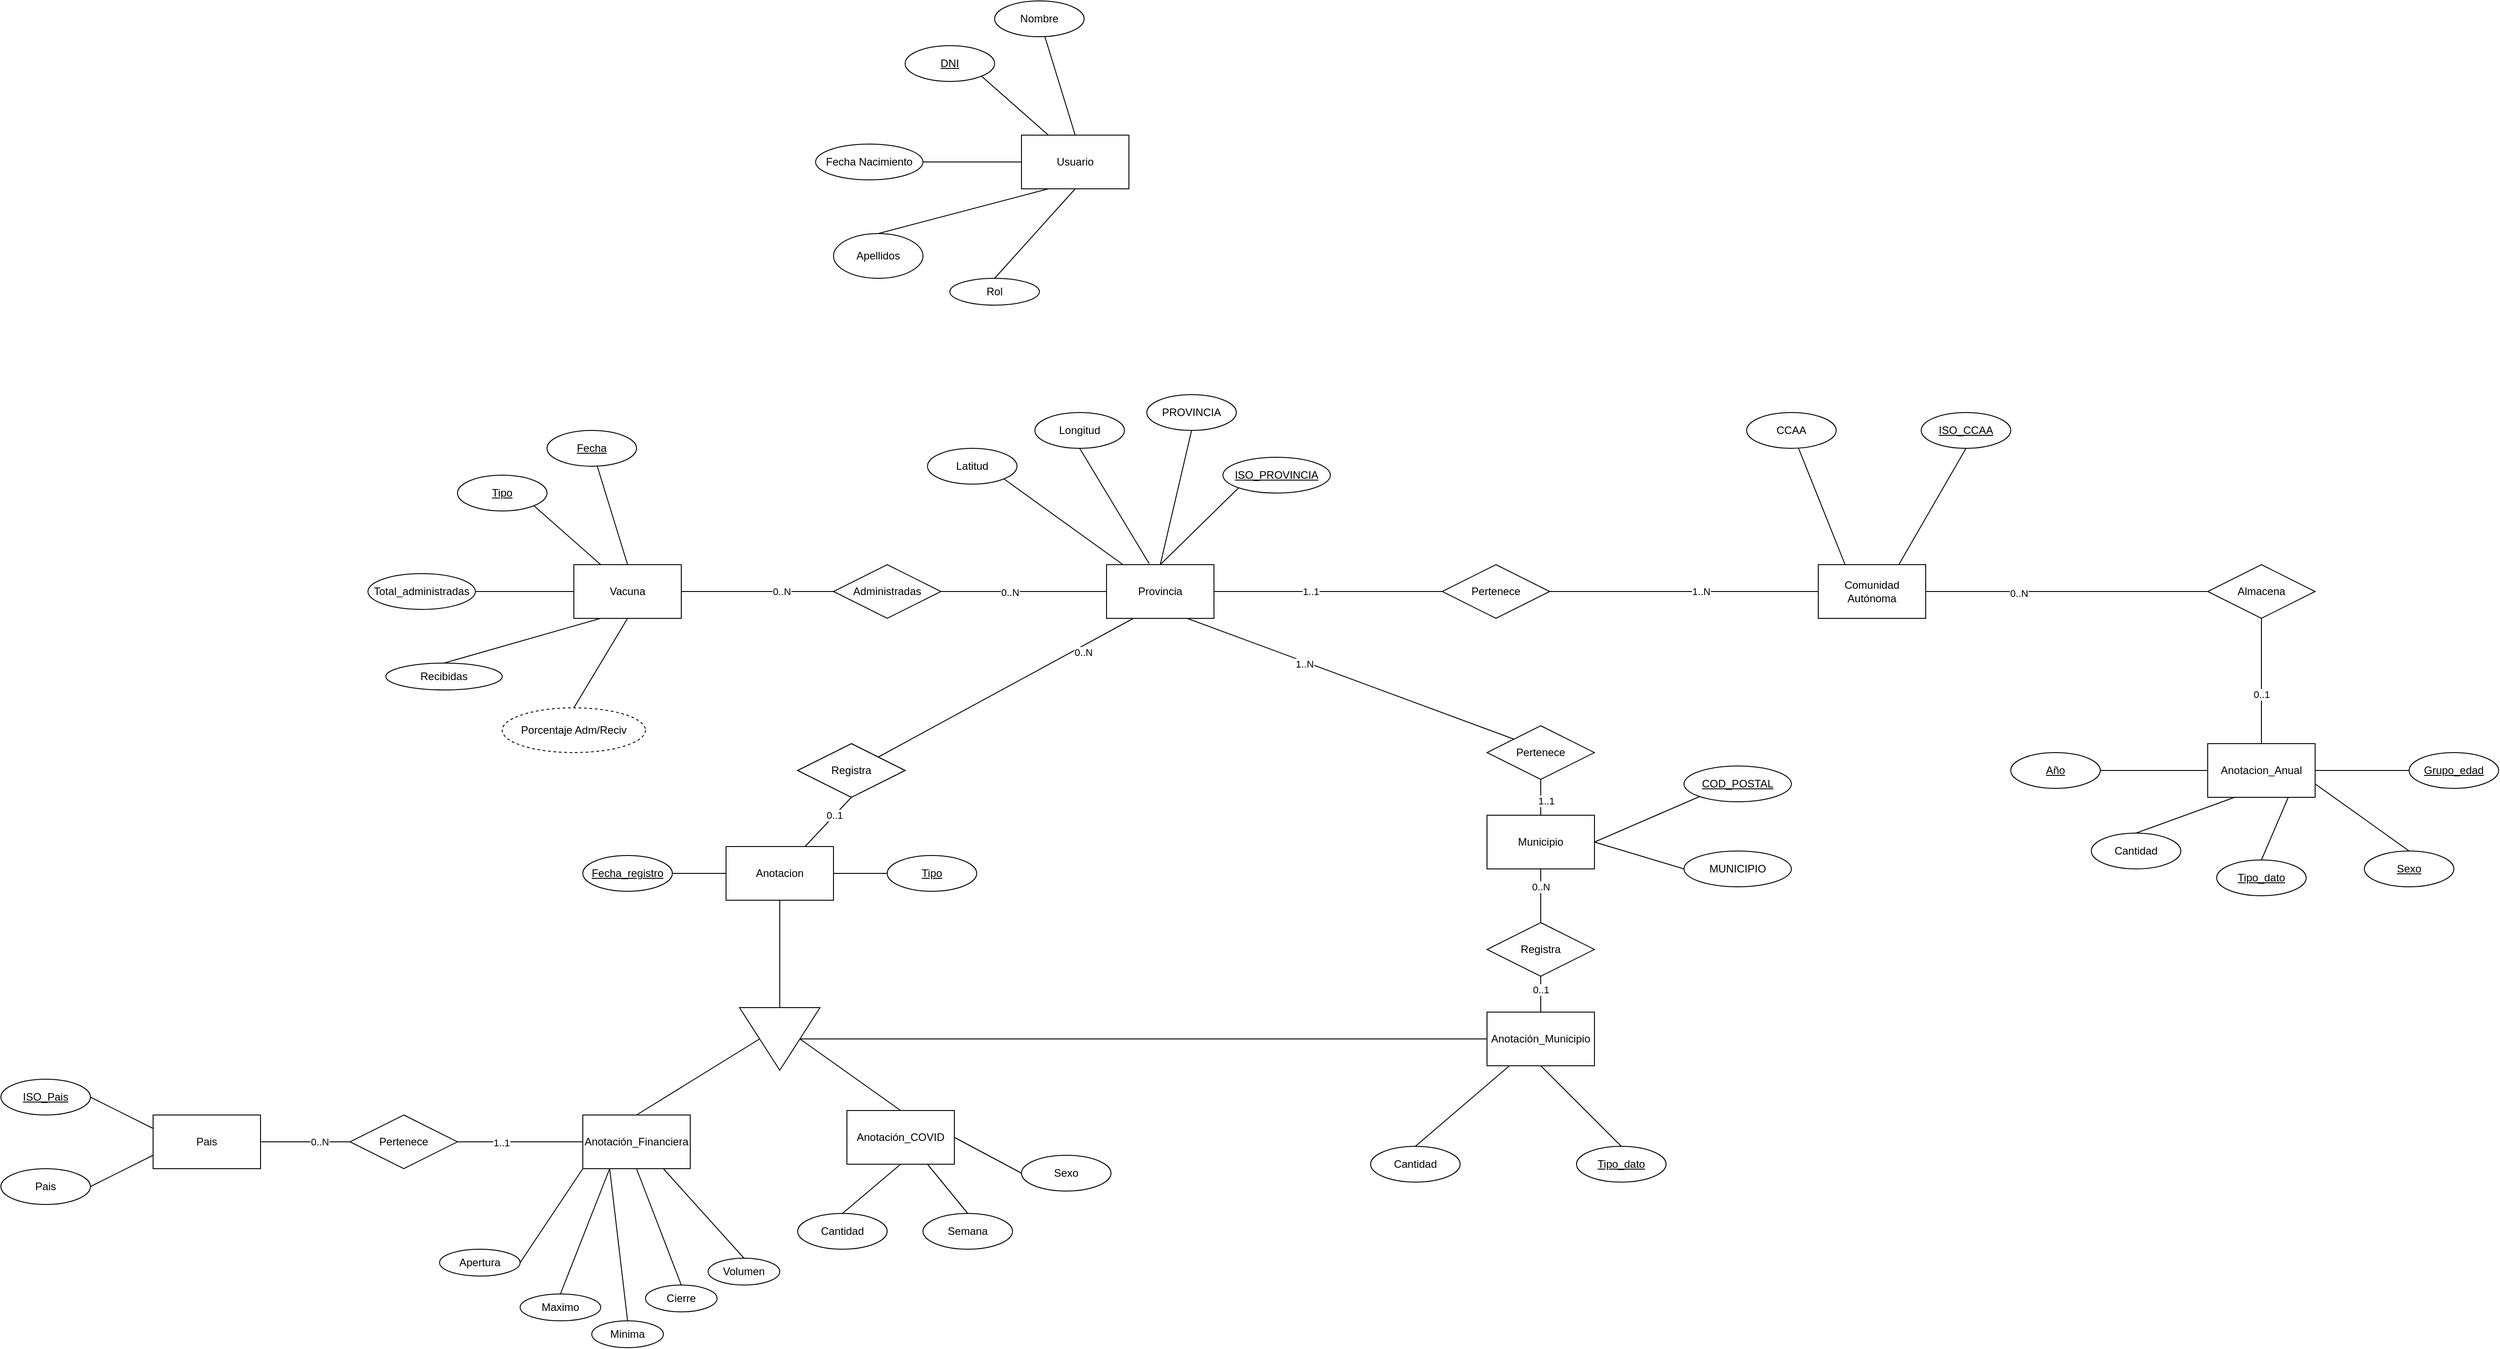 <mxfile version="20.0.4" type="github">
  <diagram id="x1stXme_lI0jsgs1N3h_" name="Page-1">
    <mxGraphModel dx="2370" dy="1228" grid="1" gridSize="10" guides="1" tooltips="1" connect="1" arrows="1" fold="1" page="1" pageScale="1" pageWidth="3000" pageHeight="2500" math="0" shadow="0">
      <root>
        <mxCell id="0" />
        <mxCell id="1" parent="0" />
        <mxCell id="La3-25jKobvIbMl1DCS8-3" value="Provincia" style="rounded=0;whiteSpace=wrap;html=1;" parent="1" vertex="1">
          <mxGeometry x="1275" y="770" width="120" height="60" as="geometry" />
        </mxCell>
        <mxCell id="La3-25jKobvIbMl1DCS8-4" value="Pertenece" style="rhombus;whiteSpace=wrap;html=1;" parent="1" vertex="1">
          <mxGeometry x="1650" y="770" width="120" height="60" as="geometry" />
        </mxCell>
        <mxCell id="La3-25jKobvIbMl1DCS8-5" value="Comunidad Autónoma" style="rounded=0;whiteSpace=wrap;html=1;" parent="1" vertex="1">
          <mxGeometry x="2070" y="770" width="120" height="60" as="geometry" />
        </mxCell>
        <mxCell id="La3-25jKobvIbMl1DCS8-6" value="PROVINCIA" style="ellipse;whiteSpace=wrap;html=1;" parent="1" vertex="1">
          <mxGeometry x="1320" y="580" width="100" height="40" as="geometry" />
        </mxCell>
        <mxCell id="La3-25jKobvIbMl1DCS8-7" value="&lt;u&gt;ISO_PROVINCIA&lt;/u&gt;" style="ellipse;whiteSpace=wrap;html=1;" parent="1" vertex="1">
          <mxGeometry x="1405" y="650" width="120" height="40" as="geometry" />
        </mxCell>
        <mxCell id="La3-25jKobvIbMl1DCS8-8" value="" style="endArrow=none;html=1;rounded=0;entryX=0;entryY=1;entryDx=0;entryDy=0;exitX=0.5;exitY=0;exitDx=0;exitDy=0;" parent="1" source="La3-25jKobvIbMl1DCS8-3" target="La3-25jKobvIbMl1DCS8-7" edge="1">
          <mxGeometry width="50" height="50" relative="1" as="geometry">
            <mxPoint x="1515" y="910" as="sourcePoint" />
            <mxPoint x="1565" y="860" as="targetPoint" />
          </mxGeometry>
        </mxCell>
        <mxCell id="La3-25jKobvIbMl1DCS8-9" value="" style="endArrow=none;html=1;rounded=0;entryX=0.5;entryY=1;entryDx=0;entryDy=0;exitX=0.5;exitY=0;exitDx=0;exitDy=0;" parent="1" source="La3-25jKobvIbMl1DCS8-3" target="La3-25jKobvIbMl1DCS8-6" edge="1">
          <mxGeometry width="50" height="50" relative="1" as="geometry">
            <mxPoint x="1515" y="910" as="sourcePoint" />
            <mxPoint x="1565" y="860" as="targetPoint" />
          </mxGeometry>
        </mxCell>
        <mxCell id="La3-25jKobvIbMl1DCS8-10" value="CCAA" style="ellipse;whiteSpace=wrap;html=1;" parent="1" vertex="1">
          <mxGeometry x="1990" y="600" width="100" height="40" as="geometry" />
        </mxCell>
        <mxCell id="La3-25jKobvIbMl1DCS8-11" value="&lt;u&gt;ISO_CCAA&lt;/u&gt;" style="ellipse;whiteSpace=wrap;html=1;" parent="1" vertex="1">
          <mxGeometry x="2185" y="600" width="100" height="40" as="geometry" />
        </mxCell>
        <mxCell id="La3-25jKobvIbMl1DCS8-12" value="" style="endArrow=none;html=1;rounded=0;exitX=0.25;exitY=0;exitDx=0;exitDy=0;" parent="1" source="La3-25jKobvIbMl1DCS8-5" target="La3-25jKobvIbMl1DCS8-10" edge="1">
          <mxGeometry width="50" height="50" relative="1" as="geometry">
            <mxPoint x="1780" y="760" as="sourcePoint" />
            <mxPoint x="1830" y="710" as="targetPoint" />
          </mxGeometry>
        </mxCell>
        <mxCell id="La3-25jKobvIbMl1DCS8-13" value="" style="endArrow=none;html=1;rounded=0;entryX=0.5;entryY=1;entryDx=0;entryDy=0;exitX=0.75;exitY=0;exitDx=0;exitDy=0;" parent="1" source="La3-25jKobvIbMl1DCS8-5" target="La3-25jKobvIbMl1DCS8-11" edge="1">
          <mxGeometry width="50" height="50" relative="1" as="geometry">
            <mxPoint x="1980" y="780" as="sourcePoint" />
            <mxPoint x="2030" y="730" as="targetPoint" />
          </mxGeometry>
        </mxCell>
        <mxCell id="La3-25jKobvIbMl1DCS8-14" value="" style="endArrow=none;html=1;rounded=0;strokeColor=default;exitX=1;exitY=0.5;exitDx=0;exitDy=0;entryX=0;entryY=0.5;entryDx=0;entryDy=0;" parent="1" source="La3-25jKobvIbMl1DCS8-3" target="La3-25jKobvIbMl1DCS8-4" edge="1">
          <mxGeometry width="50" height="50" relative="1" as="geometry">
            <mxPoint x="1385" y="830" as="sourcePoint" />
            <mxPoint x="1455.0" y="800.0" as="targetPoint" />
          </mxGeometry>
        </mxCell>
        <mxCell id="La3-25jKobvIbMl1DCS8-15" value="1..1" style="edgeLabel;html=1;align=center;verticalAlign=middle;resizable=0;points=[];" parent="La3-25jKobvIbMl1DCS8-14" vertex="1" connectable="0">
          <mxGeometry x="-0.2" relative="1" as="geometry">
            <mxPoint x="6" as="offset" />
          </mxGeometry>
        </mxCell>
        <mxCell id="La3-25jKobvIbMl1DCS8-16" value="" style="endArrow=none;html=1;rounded=0;strokeColor=default;exitX=1;exitY=0.5;exitDx=0;exitDy=0;entryX=0;entryY=0.5;entryDx=0;entryDy=0;" parent="1" source="La3-25jKobvIbMl1DCS8-4" target="La3-25jKobvIbMl1DCS8-5" edge="1">
          <mxGeometry width="50" height="50" relative="1" as="geometry">
            <mxPoint x="1780" y="799.5" as="sourcePoint" />
            <mxPoint x="1880" y="799.5" as="targetPoint" />
          </mxGeometry>
        </mxCell>
        <mxCell id="La3-25jKobvIbMl1DCS8-17" value="1..N" style="edgeLabel;html=1;align=center;verticalAlign=middle;resizable=0;points=[];" parent="La3-25jKobvIbMl1DCS8-16" vertex="1" connectable="0">
          <mxGeometry x="0.214" y="-1" relative="1" as="geometry">
            <mxPoint x="-13" y="-1" as="offset" />
          </mxGeometry>
        </mxCell>
        <mxCell id="La3-25jKobvIbMl1DCS8-18" value="Vacuna" style="rounded=0;whiteSpace=wrap;html=1;" parent="1" vertex="1">
          <mxGeometry x="680" y="770" width="120" height="60" as="geometry" />
        </mxCell>
        <mxCell id="La3-25jKobvIbMl1DCS8-19" value="&lt;u&gt;Tipo&lt;/u&gt;" style="ellipse;whiteSpace=wrap;html=1;" parent="1" vertex="1">
          <mxGeometry x="550" y="670" width="100" height="40" as="geometry" />
        </mxCell>
        <mxCell id="La3-25jKobvIbMl1DCS8-20" value="" style="endArrow=none;html=1;rounded=0;strokeColor=default;entryX=0.25;entryY=0;entryDx=0;entryDy=0;exitX=1;exitY=1;exitDx=0;exitDy=0;" parent="1" source="La3-25jKobvIbMl1DCS8-19" target="La3-25jKobvIbMl1DCS8-18" edge="1">
          <mxGeometry width="50" height="50" relative="1" as="geometry">
            <mxPoint x="400" y="870" as="sourcePoint" />
            <mxPoint x="450" y="820" as="targetPoint" />
          </mxGeometry>
        </mxCell>
        <mxCell id="La3-25jKobvIbMl1DCS8-21" value="Total_administradas" style="ellipse;whiteSpace=wrap;html=1;" parent="1" vertex="1">
          <mxGeometry x="450" y="780" width="120" height="40" as="geometry" />
        </mxCell>
        <mxCell id="La3-25jKobvIbMl1DCS8-22" value="" style="endArrow=none;html=1;rounded=0;strokeColor=default;entryX=0;entryY=0.5;entryDx=0;entryDy=0;exitX=1;exitY=0.5;exitDx=0;exitDy=0;" parent="1" source="La3-25jKobvIbMl1DCS8-21" target="La3-25jKobvIbMl1DCS8-18" edge="1">
          <mxGeometry width="50" height="50" relative="1" as="geometry">
            <mxPoint x="550" y="890" as="sourcePoint" />
            <mxPoint x="650" y="840" as="targetPoint" />
          </mxGeometry>
        </mxCell>
        <mxCell id="La3-25jKobvIbMl1DCS8-23" value="Recibidas" style="ellipse;whiteSpace=wrap;html=1;" parent="1" vertex="1">
          <mxGeometry x="470" y="880" width="130" height="30" as="geometry" />
        </mxCell>
        <mxCell id="La3-25jKobvIbMl1DCS8-24" value="" style="endArrow=none;html=1;rounded=0;strokeColor=default;entryX=0.25;entryY=1;entryDx=0;entryDy=0;exitX=0.5;exitY=0;exitDx=0;exitDy=0;" parent="1" source="La3-25jKobvIbMl1DCS8-23" target="La3-25jKobvIbMl1DCS8-18" edge="1">
          <mxGeometry width="50" height="50" relative="1" as="geometry">
            <mxPoint x="460" y="920" as="sourcePoint" />
            <mxPoint x="540" y="830" as="targetPoint" />
          </mxGeometry>
        </mxCell>
        <mxCell id="La3-25jKobvIbMl1DCS8-25" value="Porcentaje Adm/Reciv" style="ellipse;whiteSpace=wrap;html=1;dashed=1;" parent="1" vertex="1">
          <mxGeometry x="600" y="930" width="160" height="50" as="geometry" />
        </mxCell>
        <mxCell id="La3-25jKobvIbMl1DCS8-26" value="" style="endArrow=none;html=1;rounded=0;strokeColor=default;exitX=0.5;exitY=0;exitDx=0;exitDy=0;entryX=0.5;entryY=1;entryDx=0;entryDy=0;" parent="1" source="La3-25jKobvIbMl1DCS8-25" target="La3-25jKobvIbMl1DCS8-18" edge="1">
          <mxGeometry width="50" height="50" relative="1" as="geometry">
            <mxPoint x="690" y="950" as="sourcePoint" />
            <mxPoint x="670" y="830" as="targetPoint" />
          </mxGeometry>
        </mxCell>
        <mxCell id="La3-25jKobvIbMl1DCS8-27" value="Administradas" style="rhombus;whiteSpace=wrap;html=1;" parent="1" vertex="1">
          <mxGeometry x="970" y="770" width="120" height="60" as="geometry" />
        </mxCell>
        <mxCell id="La3-25jKobvIbMl1DCS8-28" value="" style="endArrow=none;html=1;rounded=0;entryX=0;entryY=0.5;entryDx=0;entryDy=0;exitX=1;exitY=0.5;exitDx=0;exitDy=0;" parent="1" source="La3-25jKobvIbMl1DCS8-27" target="La3-25jKobvIbMl1DCS8-3" edge="1">
          <mxGeometry width="50" height="50" relative="1" as="geometry">
            <mxPoint x="1354.64" y="930.86" as="sourcePoint" />
            <mxPoint x="1320" y="800" as="targetPoint" />
          </mxGeometry>
        </mxCell>
        <mxCell id="La3-25jKobvIbMl1DCS8-29" value="0..N" style="edgeLabel;html=1;align=center;verticalAlign=middle;resizable=0;points=[];" parent="La3-25jKobvIbMl1DCS8-28" vertex="1" connectable="0">
          <mxGeometry x="0.25" y="-1" relative="1" as="geometry">
            <mxPoint x="-39" as="offset" />
          </mxGeometry>
        </mxCell>
        <mxCell id="La3-25jKobvIbMl1DCS8-30" value="" style="endArrow=none;html=1;rounded=0;entryX=0;entryY=0.5;entryDx=0;entryDy=0;exitX=1;exitY=0.5;exitDx=0;exitDy=0;" parent="1" source="La3-25jKobvIbMl1DCS8-18" target="La3-25jKobvIbMl1DCS8-27" edge="1">
          <mxGeometry width="50" height="50" relative="1" as="geometry">
            <mxPoint x="790" y="900" as="sourcePoint" />
            <mxPoint x="870" y="830" as="targetPoint" />
          </mxGeometry>
        </mxCell>
        <mxCell id="La3-25jKobvIbMl1DCS8-31" value="0..N" style="edgeLabel;html=1;align=center;verticalAlign=middle;resizable=0;points=[];" parent="La3-25jKobvIbMl1DCS8-30" vertex="1" connectable="0">
          <mxGeometry x="-0.4" y="-2" relative="1" as="geometry">
            <mxPoint x="61" y="-2" as="offset" />
          </mxGeometry>
        </mxCell>
        <mxCell id="La3-25jKobvIbMl1DCS8-32" value="Anotacion" style="rounded=0;whiteSpace=wrap;html=1;" parent="1" vertex="1">
          <mxGeometry x="850" y="1085" width="120" height="60" as="geometry" />
        </mxCell>
        <mxCell id="La3-25jKobvIbMl1DCS8-33" value="Municipio" style="rounded=0;whiteSpace=wrap;html=1;" parent="1" vertex="1">
          <mxGeometry x="1700" y="1050" width="120" height="60" as="geometry" />
        </mxCell>
        <mxCell id="La3-25jKobvIbMl1DCS8-34" value="&lt;u&gt;Tipo&lt;/u&gt;" style="ellipse;whiteSpace=wrap;html=1;" parent="1" vertex="1">
          <mxGeometry x="1030" y="1095" width="100" height="40" as="geometry" />
        </mxCell>
        <mxCell id="La3-25jKobvIbMl1DCS8-35" value="" style="endArrow=none;html=1;rounded=0;entryX=0;entryY=0.5;entryDx=0;entryDy=0;exitX=1;exitY=0.5;exitDx=0;exitDy=0;" parent="1" source="La3-25jKobvIbMl1DCS8-32" target="La3-25jKobvIbMl1DCS8-34" edge="1">
          <mxGeometry width="50" height="50" relative="1" as="geometry">
            <mxPoint x="845.0" y="1160.0" as="sourcePoint" />
            <mxPoint x="925.0" y="1060" as="targetPoint" />
          </mxGeometry>
        </mxCell>
        <mxCell id="La3-25jKobvIbMl1DCS8-37" value="" style="endArrow=none;html=1;rounded=0;entryX=0.5;entryY=0;entryDx=0;entryDy=0;exitX=0.5;exitY=1;exitDx=0;exitDy=0;" parent="1" source="ETN5ZDyVyyqrD5R9jvIr-5" target="ETN5ZDyVyyqrD5R9jvIr-7" edge="1">
          <mxGeometry width="50" height="50" relative="1" as="geometry">
            <mxPoint x="915.0" y="1320.0" as="sourcePoint" />
            <mxPoint x="780.0" y="1235" as="targetPoint" />
          </mxGeometry>
        </mxCell>
        <mxCell id="La3-25jKobvIbMl1DCS8-38" value="Latitud" style="ellipse;whiteSpace=wrap;html=1;" parent="1" vertex="1">
          <mxGeometry x="1075" y="640" width="100" height="40" as="geometry" />
        </mxCell>
        <mxCell id="La3-25jKobvIbMl1DCS8-39" value="Longitud" style="ellipse;whiteSpace=wrap;html=1;" parent="1" vertex="1">
          <mxGeometry x="1195" y="600" width="100" height="40" as="geometry" />
        </mxCell>
        <mxCell id="La3-25jKobvIbMl1DCS8-40" value="" style="endArrow=none;html=1;rounded=0;entryX=0.5;entryY=1;entryDx=0;entryDy=0;exitX=0.397;exitY=-0.018;exitDx=0;exitDy=0;exitPerimeter=0;" parent="1" source="La3-25jKobvIbMl1DCS8-3" target="La3-25jKobvIbMl1DCS8-39" edge="1">
          <mxGeometry width="50" height="50" relative="1" as="geometry">
            <mxPoint x="1345.0" y="780.0" as="sourcePoint" />
            <mxPoint x="1469.854" y="724.226" as="targetPoint" />
          </mxGeometry>
        </mxCell>
        <mxCell id="La3-25jKobvIbMl1DCS8-41" value="" style="endArrow=none;html=1;rounded=0;entryX=1;entryY=1;entryDx=0;entryDy=0;" parent="1" source="La3-25jKobvIbMl1DCS8-3" target="La3-25jKobvIbMl1DCS8-38" edge="1">
          <mxGeometry width="50" height="50" relative="1" as="geometry">
            <mxPoint x="1355.0" y="790.0" as="sourcePoint" />
            <mxPoint x="1479.854" y="734.226" as="targetPoint" />
          </mxGeometry>
        </mxCell>
        <mxCell id="La3-25jKobvIbMl1DCS8-42" value="Registra" style="rhombus;whiteSpace=wrap;html=1;" parent="1" vertex="1">
          <mxGeometry x="930" y="970" width="120" height="60" as="geometry" />
        </mxCell>
        <mxCell id="La3-25jKobvIbMl1DCS8-43" style="rounded=0;orthogonalLoop=1;jettySize=auto;html=1;exitX=0.5;exitY=1;exitDx=0;exitDy=0;endArrow=none;endFill=0;" parent="1" source="La3-25jKobvIbMl1DCS8-42" target="La3-25jKobvIbMl1DCS8-32" edge="1">
          <mxGeometry relative="1" as="geometry">
            <mxPoint x="1144.58" y="1005" as="sourcePoint" />
            <mxPoint x="1144.58" y="1065" as="targetPoint" />
          </mxGeometry>
        </mxCell>
        <mxCell id="La3-25jKobvIbMl1DCS8-44" value="0..1" style="edgeLabel;html=1;align=center;verticalAlign=middle;resizable=0;points=[];" parent="La3-25jKobvIbMl1DCS8-43" vertex="1" connectable="0">
          <mxGeometry x="-0.267" relative="1" as="geometry">
            <mxPoint as="offset" />
          </mxGeometry>
        </mxCell>
        <mxCell id="La3-25jKobvIbMl1DCS8-45" value="&lt;u&gt;Fecha_registro&lt;/u&gt;" style="ellipse;whiteSpace=wrap;html=1;" parent="1" vertex="1">
          <mxGeometry x="690" y="1095" width="100" height="40" as="geometry" />
        </mxCell>
        <mxCell id="La3-25jKobvIbMl1DCS8-46" value="" style="endArrow=none;html=1;rounded=0;entryX=1;entryY=0.5;entryDx=0;entryDy=0;exitX=0;exitY=0.5;exitDx=0;exitDy=0;" parent="1" source="La3-25jKobvIbMl1DCS8-32" target="La3-25jKobvIbMl1DCS8-45" edge="1">
          <mxGeometry width="50" height="50" relative="1" as="geometry">
            <mxPoint x="1155" y="835.0" as="sourcePoint" />
            <mxPoint x="1242.574" y="749.142" as="targetPoint" />
          </mxGeometry>
        </mxCell>
        <mxCell id="La3-25jKobvIbMl1DCS8-56" value="&lt;u&gt;Grupo_edad&lt;/u&gt;" style="ellipse;whiteSpace=wrap;html=1;" parent="1" vertex="1">
          <mxGeometry x="2730" y="980" width="100" height="40" as="geometry" />
        </mxCell>
        <mxCell id="La3-25jKobvIbMl1DCS8-57" value="" style="endArrow=none;html=1;rounded=0;exitX=0;exitY=0.5;exitDx=0;exitDy=0;entryX=1;entryY=0.5;entryDx=0;entryDy=0;" parent="1" source="La3-25jKobvIbMl1DCS8-56" target="La3-25jKobvIbMl1DCS8-78" edge="1">
          <mxGeometry width="50" height="50" relative="1" as="geometry">
            <mxPoint x="3060" y="780" as="sourcePoint" />
            <mxPoint x="2825" y="950" as="targetPoint" />
          </mxGeometry>
        </mxCell>
        <mxCell id="La3-25jKobvIbMl1DCS8-58" value="Pertenece" style="rhombus;whiteSpace=wrap;html=1;" parent="1" vertex="1">
          <mxGeometry x="1700" y="950" width="120" height="60" as="geometry" />
        </mxCell>
        <mxCell id="La3-25jKobvIbMl1DCS8-59" value="" style="endArrow=none;html=1;rounded=0;strokeColor=default;exitX=0.5;exitY=0;exitDx=0;exitDy=0;entryX=0.5;entryY=1;entryDx=0;entryDy=0;" parent="1" source="La3-25jKobvIbMl1DCS8-33" target="La3-25jKobvIbMl1DCS8-58" edge="1">
          <mxGeometry width="50" height="50" relative="1" as="geometry">
            <mxPoint x="1582.5" y="980" as="sourcePoint" />
            <mxPoint x="1642.5" y="980.0" as="targetPoint" />
          </mxGeometry>
        </mxCell>
        <mxCell id="La3-25jKobvIbMl1DCS8-60" value="1..1" style="edgeLabel;html=1;align=center;verticalAlign=middle;resizable=0;points=[];" parent="La3-25jKobvIbMl1DCS8-59" vertex="1" connectable="0">
          <mxGeometry x="-0.2" relative="1" as="geometry">
            <mxPoint x="6" as="offset" />
          </mxGeometry>
        </mxCell>
        <mxCell id="La3-25jKobvIbMl1DCS8-61" value="" style="endArrow=none;html=1;rounded=0;strokeColor=default;exitX=0;exitY=0;exitDx=0;exitDy=0;entryX=0.75;entryY=1;entryDx=0;entryDy=0;" parent="1" source="La3-25jKobvIbMl1DCS8-58" target="La3-25jKobvIbMl1DCS8-3" edge="1">
          <mxGeometry width="50" height="50" relative="1" as="geometry">
            <mxPoint x="1727.5" y="899.5" as="sourcePoint" />
            <mxPoint x="1787.5" y="900" as="targetPoint" />
          </mxGeometry>
        </mxCell>
        <mxCell id="La3-25jKobvIbMl1DCS8-62" value="1..N" style="edgeLabel;html=1;align=center;verticalAlign=middle;resizable=0;points=[];" parent="La3-25jKobvIbMl1DCS8-61" vertex="1" connectable="0">
          <mxGeometry x="0.214" y="-1" relative="1" as="geometry">
            <mxPoint x="-13" y="-1" as="offset" />
          </mxGeometry>
        </mxCell>
        <mxCell id="La3-25jKobvIbMl1DCS8-67" value="" style="endArrow=none;html=1;rounded=0;entryX=0.5;entryY=0;entryDx=0;entryDy=0;" parent="1" source="La3-25jKobvIbMl1DCS8-105" target="La3-25jKobvIbMl1DCS8-106" edge="1">
          <mxGeometry width="50" height="50" relative="1" as="geometry">
            <mxPoint x="1495.0" y="1400" as="sourcePoint" />
            <mxPoint x="1685.0" y="1400" as="targetPoint" />
          </mxGeometry>
        </mxCell>
        <mxCell id="La3-25jKobvIbMl1DCS8-68" style="rounded=0;orthogonalLoop=1;jettySize=auto;html=1;exitX=0.25;exitY=1;exitDx=0;exitDy=0;entryX=1;entryY=0;entryDx=0;entryDy=0;endArrow=none;endFill=0;" parent="1" target="La3-25jKobvIbMl1DCS8-70" edge="1" source="La3-25jKobvIbMl1DCS8-3">
          <mxGeometry relative="1" as="geometry">
            <mxPoint x="1335" y="830" as="sourcePoint" />
          </mxGeometry>
        </mxCell>
        <mxCell id="La3-25jKobvIbMl1DCS8-69" value="0..N" style="edgeLabel;html=1;align=center;verticalAlign=middle;resizable=0;points=[];" parent="La3-25jKobvIbMl1DCS8-68" vertex="1" connectable="0">
          <mxGeometry x="-0.6" y="-2" relative="1" as="geometry">
            <mxPoint x="2" y="8" as="offset" />
          </mxGeometry>
        </mxCell>
        <mxCell id="La3-25jKobvIbMl1DCS8-70" value="Registra" style="rhombus;whiteSpace=wrap;html=1;" parent="1" vertex="1">
          <mxGeometry x="930" y="970" width="120" height="60" as="geometry" />
        </mxCell>
        <mxCell id="La3-25jKobvIbMl1DCS8-75" style="rounded=0;orthogonalLoop=1;jettySize=auto;html=1;exitX=0.5;exitY=1;exitDx=0;exitDy=0;entryX=0.5;entryY=0;entryDx=0;entryDy=0;endArrow=none;endFill=0;" parent="1" source="La3-25jKobvIbMl1DCS8-33" target="La3-25jKobvIbMl1DCS8-77" edge="1">
          <mxGeometry relative="1" as="geometry">
            <mxPoint x="2205" y="1140" as="sourcePoint" />
          </mxGeometry>
        </mxCell>
        <mxCell id="La3-25jKobvIbMl1DCS8-76" value="0..N" style="edgeLabel;html=1;align=center;verticalAlign=middle;resizable=0;points=[];" parent="La3-25jKobvIbMl1DCS8-75" vertex="1" connectable="0">
          <mxGeometry x="-0.6" y="-2" relative="1" as="geometry">
            <mxPoint x="2" y="8" as="offset" />
          </mxGeometry>
        </mxCell>
        <mxCell id="La3-25jKobvIbMl1DCS8-77" value="Registra" style="rhombus;whiteSpace=wrap;html=1;" parent="1" vertex="1">
          <mxGeometry x="1700" y="1170" width="120" height="60" as="geometry" />
        </mxCell>
        <mxCell id="La3-25jKobvIbMl1DCS8-78" value="Anotacion_Anual" style="rounded=0;whiteSpace=wrap;html=1;" parent="1" vertex="1">
          <mxGeometry x="2505" y="970" width="120" height="60" as="geometry" />
        </mxCell>
        <mxCell id="La3-25jKobvIbMl1DCS8-79" value="&lt;u&gt;Tipo_dato&lt;/u&gt;" style="ellipse;whiteSpace=wrap;html=1;" parent="1" vertex="1">
          <mxGeometry x="2515" y="1100" width="100" height="40" as="geometry" />
        </mxCell>
        <mxCell id="La3-25jKobvIbMl1DCS8-80" value="Cantidad" style="ellipse;whiteSpace=wrap;html=1;" parent="1" vertex="1">
          <mxGeometry x="2375" y="1070" width="100" height="40" as="geometry" />
        </mxCell>
        <mxCell id="La3-25jKobvIbMl1DCS8-81" value="" style="endArrow=none;html=1;rounded=0;entryX=0.5;entryY=0;entryDx=0;entryDy=0;exitX=0.25;exitY=1;exitDx=0;exitDy=0;" parent="1" source="La3-25jKobvIbMl1DCS8-78" target="La3-25jKobvIbMl1DCS8-80" edge="1">
          <mxGeometry width="50" height="50" relative="1" as="geometry">
            <mxPoint x="2385" y="1020" as="sourcePoint" />
            <mxPoint x="2425" y="1080" as="targetPoint" />
          </mxGeometry>
        </mxCell>
        <mxCell id="La3-25jKobvIbMl1DCS8-82" value="" style="endArrow=none;html=1;rounded=0;entryX=0.5;entryY=0;entryDx=0;entryDy=0;exitX=0.75;exitY=1;exitDx=0;exitDy=0;" parent="1" source="La3-25jKobvIbMl1DCS8-78" target="La3-25jKobvIbMl1DCS8-79" edge="1">
          <mxGeometry width="50" height="50" relative="1" as="geometry">
            <mxPoint x="2325" y="1020" as="sourcePoint" />
            <mxPoint x="2275" y="1080" as="targetPoint" />
          </mxGeometry>
        </mxCell>
        <mxCell id="La3-25jKobvIbMl1DCS8-83" value="&lt;u&gt;Sexo&lt;/u&gt;" style="ellipse;whiteSpace=wrap;html=1;" parent="1" vertex="1">
          <mxGeometry x="2680" y="1090" width="100" height="40" as="geometry" />
        </mxCell>
        <mxCell id="La3-25jKobvIbMl1DCS8-84" value="" style="endArrow=none;html=1;rounded=0;entryX=1;entryY=0.75;entryDx=0;entryDy=0;exitX=0.5;exitY=0;exitDx=0;exitDy=0;" parent="1" source="La3-25jKobvIbMl1DCS8-83" target="La3-25jKobvIbMl1DCS8-78" edge="1">
          <mxGeometry width="50" height="50" relative="1" as="geometry">
            <mxPoint x="2415" y="1030" as="sourcePoint" />
            <mxPoint x="2765" y="1015" as="targetPoint" />
          </mxGeometry>
        </mxCell>
        <mxCell id="La3-25jKobvIbMl1DCS8-90" value="&lt;u&gt;Año&lt;/u&gt;" style="ellipse;whiteSpace=wrap;html=1;" parent="1" vertex="1">
          <mxGeometry x="2285" y="980" width="100" height="40" as="geometry" />
        </mxCell>
        <mxCell id="La3-25jKobvIbMl1DCS8-91" value="" style="endArrow=none;html=1;rounded=0;entryX=1;entryY=0.5;entryDx=0;entryDy=0;exitX=0;exitY=0.5;exitDx=0;exitDy=0;" parent="1" source="La3-25jKobvIbMl1DCS8-78" target="La3-25jKobvIbMl1DCS8-90" edge="1">
          <mxGeometry width="50" height="50" relative="1" as="geometry">
            <mxPoint x="2785" y="915" as="sourcePoint" />
            <mxPoint x="2725" y="975" as="targetPoint" />
          </mxGeometry>
        </mxCell>
        <mxCell id="La3-25jKobvIbMl1DCS8-92" value="Almacena" style="rhombus;whiteSpace=wrap;html=1;" parent="1" vertex="1">
          <mxGeometry x="2505" y="770" width="120" height="60" as="geometry" />
        </mxCell>
        <mxCell id="La3-25jKobvIbMl1DCS8-93" value="" style="endArrow=none;html=1;rounded=0;entryX=0;entryY=0.5;entryDx=0;entryDy=0;exitX=1;exitY=0.5;exitDx=0;exitDy=0;" parent="1" source="La3-25jKobvIbMl1DCS8-5" target="La3-25jKobvIbMl1DCS8-92" edge="1">
          <mxGeometry width="50" height="50" relative="1" as="geometry">
            <mxPoint x="2150" y="1060" as="sourcePoint" />
            <mxPoint x="2800" y="975" as="targetPoint" />
          </mxGeometry>
        </mxCell>
        <mxCell id="La3-25jKobvIbMl1DCS8-94" value="0..N" style="edgeLabel;html=1;align=center;verticalAlign=middle;resizable=0;points=[];" parent="La3-25jKobvIbMl1DCS8-93" vertex="1" connectable="0">
          <mxGeometry x="-0.339" y="-2" relative="1" as="geometry">
            <mxPoint as="offset" />
          </mxGeometry>
        </mxCell>
        <mxCell id="La3-25jKobvIbMl1DCS8-95" value="" style="endArrow=none;html=1;rounded=0;entryX=0.5;entryY=1;entryDx=0;entryDy=0;exitX=0.5;exitY=0;exitDx=0;exitDy=0;" parent="1" source="La3-25jKobvIbMl1DCS8-78" target="La3-25jKobvIbMl1DCS8-92" edge="1">
          <mxGeometry width="50" height="50" relative="1" as="geometry">
            <mxPoint x="2685" y="875" as="sourcePoint" />
            <mxPoint x="2985" y="985" as="targetPoint" />
          </mxGeometry>
        </mxCell>
        <mxCell id="La3-25jKobvIbMl1DCS8-96" value="0..1" style="edgeLabel;html=1;align=center;verticalAlign=middle;resizable=0;points=[];" parent="La3-25jKobvIbMl1DCS8-95" vertex="1" connectable="0">
          <mxGeometry x="-0.208" relative="1" as="geometry">
            <mxPoint as="offset" />
          </mxGeometry>
        </mxCell>
        <mxCell id="La3-25jKobvIbMl1DCS8-97" value="&lt;u&gt;Fecha&lt;/u&gt;" style="ellipse;whiteSpace=wrap;html=1;" parent="1" vertex="1">
          <mxGeometry x="650" y="620" width="100" height="40" as="geometry" />
        </mxCell>
        <mxCell id="La3-25jKobvIbMl1DCS8-98" value="" style="endArrow=none;html=1;rounded=0;exitX=0.5;exitY=0;exitDx=0;exitDy=0;" parent="1" source="La3-25jKobvIbMl1DCS8-18" target="La3-25jKobvIbMl1DCS8-97" edge="1">
          <mxGeometry width="50" height="50" relative="1" as="geometry">
            <mxPoint x="1030" y="625" as="sourcePoint" />
            <mxPoint x="1342.574" y="374.142" as="targetPoint" />
          </mxGeometry>
        </mxCell>
        <mxCell id="La3-25jKobvIbMl1DCS8-105" value="Anotación_Municipio" style="rounded=0;whiteSpace=wrap;html=1;" parent="1" vertex="1">
          <mxGeometry x="1700" y="1270" width="120" height="60" as="geometry" />
        </mxCell>
        <mxCell id="La3-25jKobvIbMl1DCS8-106" value="Cantidad" style="ellipse;whiteSpace=wrap;html=1;" parent="1" vertex="1">
          <mxGeometry x="1570" y="1420" width="100" height="40" as="geometry" />
        </mxCell>
        <mxCell id="La3-25jKobvIbMl1DCS8-113" style="rounded=0;orthogonalLoop=1;jettySize=auto;html=1;exitX=0.5;exitY=1;exitDx=0;exitDy=0;endArrow=none;endFill=0;entryX=0.5;entryY=0;entryDx=0;entryDy=0;" parent="1" source="La3-25jKobvIbMl1DCS8-77" target="La3-25jKobvIbMl1DCS8-105" edge="1">
          <mxGeometry relative="1" as="geometry">
            <mxPoint x="1800.0" y="1270" as="sourcePoint" />
            <mxPoint x="1635.0" y="1380" as="targetPoint" />
          </mxGeometry>
        </mxCell>
        <mxCell id="La3-25jKobvIbMl1DCS8-114" value="0..1" style="edgeLabel;html=1;align=center;verticalAlign=middle;resizable=0;points=[];" parent="La3-25jKobvIbMl1DCS8-113" vertex="1" connectable="0">
          <mxGeometry x="-0.267" relative="1" as="geometry">
            <mxPoint as="offset" />
          </mxGeometry>
        </mxCell>
        <mxCell id="hGAfxoOGLagBNPNn_GTw-37" value="&lt;u&gt;COD_POSTAL&lt;/u&gt;" style="ellipse;whiteSpace=wrap;html=1;" parent="1" vertex="1">
          <mxGeometry x="1920" y="995" width="120" height="40" as="geometry" />
        </mxCell>
        <mxCell id="hGAfxoOGLagBNPNn_GTw-38" value="" style="endArrow=none;html=1;rounded=0;entryX=0;entryY=1;entryDx=0;entryDy=0;exitX=1;exitY=0.5;exitDx=0;exitDy=0;" parent="1" source="La3-25jKobvIbMl1DCS8-33" target="hGAfxoOGLagBNPNn_GTw-37" edge="1">
          <mxGeometry width="50" height="50" relative="1" as="geometry">
            <mxPoint x="1860.0" y="1130.0" as="sourcePoint" />
            <mxPoint x="2090" y="1220" as="targetPoint" />
          </mxGeometry>
        </mxCell>
        <mxCell id="vOfl9ptYlDWNYr21zags-2" value="MUNICIPIO" style="ellipse;whiteSpace=wrap;html=1;" parent="1" vertex="1">
          <mxGeometry x="1920" y="1090" width="120" height="40" as="geometry" />
        </mxCell>
        <mxCell id="vOfl9ptYlDWNYr21zags-3" value="" style="endArrow=none;html=1;rounded=0;entryX=0;entryY=0.5;entryDx=0;entryDy=0;exitX=1;exitY=0.5;exitDx=0;exitDy=0;" parent="1" source="La3-25jKobvIbMl1DCS8-33" target="vOfl9ptYlDWNYr21zags-2" edge="1">
          <mxGeometry width="50" height="50" relative="1" as="geometry">
            <mxPoint x="1810.0" y="1200.0" as="sourcePoint" />
            <mxPoint x="2080" y="1340" as="targetPoint" />
          </mxGeometry>
        </mxCell>
        <mxCell id="vOfl9ptYlDWNYr21zags-5" value="&lt;u&gt;Tipo_dato&lt;/u&gt;" style="ellipse;whiteSpace=wrap;html=1;" parent="1" vertex="1">
          <mxGeometry x="1800" y="1420" width="100" height="40" as="geometry" />
        </mxCell>
        <mxCell id="vOfl9ptYlDWNYr21zags-6" value="" style="endArrow=none;html=1;rounded=0;entryX=0.5;entryY=0;entryDx=0;entryDy=0;exitX=0.5;exitY=1;exitDx=0;exitDy=0;" parent="1" source="La3-25jKobvIbMl1DCS8-105" target="vOfl9ptYlDWNYr21zags-5" edge="1">
          <mxGeometry width="50" height="50" relative="1" as="geometry">
            <mxPoint x="1380.0" y="1180" as="sourcePoint" />
            <mxPoint x="1395.0" y="1250" as="targetPoint" />
          </mxGeometry>
        </mxCell>
        <mxCell id="vOfl9ptYlDWNYr21zags-7" value="Usuario" style="rounded=0;whiteSpace=wrap;html=1;" parent="1" vertex="1">
          <mxGeometry x="1180" y="290" width="120" height="60" as="geometry" />
        </mxCell>
        <mxCell id="vOfl9ptYlDWNYr21zags-8" value="&lt;u&gt;DNI&lt;/u&gt;" style="ellipse;whiteSpace=wrap;html=1;" parent="1" vertex="1">
          <mxGeometry x="1050" y="190" width="100" height="40" as="geometry" />
        </mxCell>
        <mxCell id="vOfl9ptYlDWNYr21zags-9" value="" style="endArrow=none;html=1;rounded=0;strokeColor=default;entryX=0.25;entryY=0;entryDx=0;entryDy=0;exitX=1;exitY=1;exitDx=0;exitDy=0;" parent="1" source="vOfl9ptYlDWNYr21zags-8" target="vOfl9ptYlDWNYr21zags-7" edge="1">
          <mxGeometry width="50" height="50" relative="1" as="geometry">
            <mxPoint x="900" y="390" as="sourcePoint" />
            <mxPoint x="950" y="340" as="targetPoint" />
          </mxGeometry>
        </mxCell>
        <mxCell id="vOfl9ptYlDWNYr21zags-10" value="Fecha Nacimiento" style="ellipse;whiteSpace=wrap;html=1;" parent="1" vertex="1">
          <mxGeometry x="950" y="300" width="120" height="40" as="geometry" />
        </mxCell>
        <mxCell id="vOfl9ptYlDWNYr21zags-11" value="" style="endArrow=none;html=1;rounded=0;strokeColor=default;entryX=0;entryY=0.5;entryDx=0;entryDy=0;exitX=1;exitY=0.5;exitDx=0;exitDy=0;" parent="1" source="vOfl9ptYlDWNYr21zags-10" target="vOfl9ptYlDWNYr21zags-7" edge="1">
          <mxGeometry width="50" height="50" relative="1" as="geometry">
            <mxPoint x="1050" y="410" as="sourcePoint" />
            <mxPoint x="1150" y="360" as="targetPoint" />
          </mxGeometry>
        </mxCell>
        <mxCell id="vOfl9ptYlDWNYr21zags-12" value="Apellidos" style="ellipse;whiteSpace=wrap;html=1;" parent="1" vertex="1">
          <mxGeometry x="970" y="400" width="100" height="50" as="geometry" />
        </mxCell>
        <mxCell id="vOfl9ptYlDWNYr21zags-13" value="" style="endArrow=none;html=1;rounded=0;strokeColor=default;entryX=0.25;entryY=1;entryDx=0;entryDy=0;exitX=0.5;exitY=0;exitDx=0;exitDy=0;" parent="1" source="vOfl9ptYlDWNYr21zags-12" target="vOfl9ptYlDWNYr21zags-7" edge="1">
          <mxGeometry width="50" height="50" relative="1" as="geometry">
            <mxPoint x="960" y="440" as="sourcePoint" />
            <mxPoint x="1040" y="350" as="targetPoint" />
          </mxGeometry>
        </mxCell>
        <mxCell id="vOfl9ptYlDWNYr21zags-14" value="Rol" style="ellipse;whiteSpace=wrap;html=1;" parent="1" vertex="1">
          <mxGeometry x="1100" y="450" width="100" height="30" as="geometry" />
        </mxCell>
        <mxCell id="vOfl9ptYlDWNYr21zags-15" value="" style="endArrow=none;html=1;rounded=0;strokeColor=default;exitX=0.5;exitY=0;exitDx=0;exitDy=0;entryX=0.5;entryY=1;entryDx=0;entryDy=0;" parent="1" source="vOfl9ptYlDWNYr21zags-14" target="vOfl9ptYlDWNYr21zags-7" edge="1">
          <mxGeometry width="50" height="50" relative="1" as="geometry">
            <mxPoint x="1190" y="470" as="sourcePoint" />
            <mxPoint x="1170" y="350" as="targetPoint" />
          </mxGeometry>
        </mxCell>
        <mxCell id="vOfl9ptYlDWNYr21zags-16" value="Nombre" style="ellipse;whiteSpace=wrap;html=1;" parent="1" vertex="1">
          <mxGeometry x="1150" y="140" width="100" height="40" as="geometry" />
        </mxCell>
        <mxCell id="vOfl9ptYlDWNYr21zags-17" value="" style="endArrow=none;html=1;rounded=0;exitX=0.5;exitY=0;exitDx=0;exitDy=0;" parent="1" source="vOfl9ptYlDWNYr21zags-7" target="vOfl9ptYlDWNYr21zags-16" edge="1">
          <mxGeometry width="50" height="50" relative="1" as="geometry">
            <mxPoint x="1530" y="145" as="sourcePoint" />
            <mxPoint x="1842.574" y="-105.858" as="targetPoint" />
          </mxGeometry>
        </mxCell>
        <mxCell id="vOfl9ptYlDWNYr21zags-18" value="Anotación_Financiera" style="rounded=0;whiteSpace=wrap;html=1;" parent="1" vertex="1">
          <mxGeometry x="690" y="1385" width="120" height="60" as="geometry" />
        </mxCell>
        <mxCell id="vOfl9ptYlDWNYr21zags-21" value="Apertura" style="ellipse;whiteSpace=wrap;html=1;" parent="1" vertex="1">
          <mxGeometry x="530" y="1535" width="90" height="30" as="geometry" />
        </mxCell>
        <mxCell id="vOfl9ptYlDWNYr21zags-22" value="" style="endArrow=none;html=1;rounded=0;strokeColor=default;exitX=1;exitY=0.5;exitDx=0;exitDy=0;entryX=0;entryY=1;entryDx=0;entryDy=0;" parent="1" source="vOfl9ptYlDWNYr21zags-21" target="vOfl9ptYlDWNYr21zags-18" edge="1">
          <mxGeometry width="50" height="50" relative="1" as="geometry">
            <mxPoint x="570" y="1545" as="sourcePoint" />
            <mxPoint x="650" y="1465" as="targetPoint" />
          </mxGeometry>
        </mxCell>
        <mxCell id="vOfl9ptYlDWNYr21zags-23" value="Maximo" style="ellipse;whiteSpace=wrap;html=1;" parent="1" vertex="1">
          <mxGeometry x="620" y="1585" width="90" height="30" as="geometry" />
        </mxCell>
        <mxCell id="vOfl9ptYlDWNYr21zags-24" value="" style="endArrow=none;html=1;rounded=0;strokeColor=default;entryX=0.25;entryY=1;entryDx=0;entryDy=0;exitX=0.5;exitY=0;exitDx=0;exitDy=0;" parent="1" source="vOfl9ptYlDWNYr21zags-23" target="vOfl9ptYlDWNYr21zags-18" edge="1">
          <mxGeometry width="50" height="50" relative="1" as="geometry">
            <mxPoint x="480" y="1575" as="sourcePoint" />
            <mxPoint x="560" y="1485" as="targetPoint" />
          </mxGeometry>
        </mxCell>
        <mxCell id="vOfl9ptYlDWNYr21zags-25" value="Minima" style="ellipse;whiteSpace=wrap;html=1;" parent="1" vertex="1">
          <mxGeometry x="700" y="1615" width="80" height="30" as="geometry" />
        </mxCell>
        <mxCell id="vOfl9ptYlDWNYr21zags-26" value="" style="endArrow=none;html=1;rounded=0;strokeColor=default;exitX=0.5;exitY=0;exitDx=0;exitDy=0;entryX=0.25;entryY=1;entryDx=0;entryDy=0;" parent="1" source="vOfl9ptYlDWNYr21zags-25" target="vOfl9ptYlDWNYr21zags-18" edge="1">
          <mxGeometry width="50" height="50" relative="1" as="geometry">
            <mxPoint x="710" y="1605" as="sourcePoint" />
            <mxPoint x="690" y="1485" as="targetPoint" />
          </mxGeometry>
        </mxCell>
        <mxCell id="vOfl9ptYlDWNYr21zags-29" value="Cierre" style="ellipse;whiteSpace=wrap;html=1;" parent="1" vertex="1">
          <mxGeometry x="760" y="1575" width="80" height="30" as="geometry" />
        </mxCell>
        <mxCell id="vOfl9ptYlDWNYr21zags-30" value="" style="endArrow=none;html=1;rounded=0;strokeColor=default;exitX=0.5;exitY=0;exitDx=0;exitDy=0;entryX=0.5;entryY=1;entryDx=0;entryDy=0;" parent="1" source="vOfl9ptYlDWNYr21zags-29" target="vOfl9ptYlDWNYr21zags-18" edge="1">
          <mxGeometry width="50" height="50" relative="1" as="geometry">
            <mxPoint x="810" y="1645" as="sourcePoint" />
            <mxPoint x="760" y="1465" as="targetPoint" />
          </mxGeometry>
        </mxCell>
        <mxCell id="vOfl9ptYlDWNYr21zags-32" value="" style="endArrow=none;html=1;rounded=0;strokeColor=default;exitX=0.5;exitY=0;exitDx=0;exitDy=0;entryX=0.75;entryY=1;entryDx=0;entryDy=0;" parent="1" source="vOfl9ptYlDWNYr21zags-33" target="vOfl9ptYlDWNYr21zags-18" edge="1">
          <mxGeometry width="50" height="50" relative="1" as="geometry">
            <mxPoint x="800" y="1605" as="sourcePoint" />
            <mxPoint x="860" y="1515" as="targetPoint" />
          </mxGeometry>
        </mxCell>
        <mxCell id="vOfl9ptYlDWNYr21zags-33" value="Volumen" style="ellipse;whiteSpace=wrap;html=1;" parent="1" vertex="1">
          <mxGeometry x="830" y="1545" width="80" height="30" as="geometry" />
        </mxCell>
        <mxCell id="ETN5ZDyVyyqrD5R9jvIr-1" value="" style="triangle;whiteSpace=wrap;html=1;rotation=90;" vertex="1" parent="1">
          <mxGeometry x="875" y="1255" width="70" height="90" as="geometry" />
        </mxCell>
        <mxCell id="ETN5ZDyVyyqrD5R9jvIr-3" value="" style="endArrow=none;html=1;rounded=0;entryX=0;entryY=0.5;entryDx=0;entryDy=0;exitX=0.5;exitY=1;exitDx=0;exitDy=0;" edge="1" parent="1" source="La3-25jKobvIbMl1DCS8-32" target="ETN5ZDyVyyqrD5R9jvIr-1">
          <mxGeometry width="50" height="50" relative="1" as="geometry">
            <mxPoint x="950" y="1155" as="sourcePoint" />
            <mxPoint x="1070" y="1215" as="targetPoint" />
          </mxGeometry>
        </mxCell>
        <mxCell id="ETN5ZDyVyyqrD5R9jvIr-4" value="" style="endArrow=none;html=1;rounded=0;entryX=0.5;entryY=0;entryDx=0;entryDy=0;exitX=0.5;exitY=1;exitDx=0;exitDy=0;" edge="1" parent="1" source="ETN5ZDyVyyqrD5R9jvIr-1" target="vOfl9ptYlDWNYr21zags-18">
          <mxGeometry width="50" height="50" relative="1" as="geometry">
            <mxPoint x="890.0" y="1215" as="sourcePoint" />
            <mxPoint x="790.0" y="1245" as="targetPoint" />
          </mxGeometry>
        </mxCell>
        <mxCell id="ETN5ZDyVyyqrD5R9jvIr-5" value="Anotación_COVID" style="rounded=0;whiteSpace=wrap;html=1;" vertex="1" parent="1">
          <mxGeometry x="985" y="1380" width="120" height="60" as="geometry" />
        </mxCell>
        <mxCell id="ETN5ZDyVyyqrD5R9jvIr-6" value="" style="endArrow=none;html=1;rounded=0;entryX=0.5;entryY=0;entryDx=0;entryDy=0;exitX=0.5;exitY=0;exitDx=0;exitDy=0;" edge="1" parent="1" source="ETN5ZDyVyyqrD5R9jvIr-1" target="ETN5ZDyVyyqrD5R9jvIr-5">
          <mxGeometry width="50" height="50" relative="1" as="geometry">
            <mxPoint x="897.5" y="1310" as="sourcePoint" />
            <mxPoint x="760" y="1395" as="targetPoint" />
          </mxGeometry>
        </mxCell>
        <mxCell id="ETN5ZDyVyyqrD5R9jvIr-7" value="Cantidad" style="ellipse;whiteSpace=wrap;html=1;" vertex="1" parent="1">
          <mxGeometry x="930" y="1495" width="100" height="40" as="geometry" />
        </mxCell>
        <mxCell id="ETN5ZDyVyyqrD5R9jvIr-9" style="edgeStyle=orthogonalEdgeStyle;rounded=0;orthogonalLoop=1;jettySize=auto;html=1;exitX=0.5;exitY=1;exitDx=0;exitDy=0;" edge="1" parent="1" source="vOfl9ptYlDWNYr21zags-23" target="vOfl9ptYlDWNYr21zags-23">
          <mxGeometry relative="1" as="geometry" />
        </mxCell>
        <mxCell id="ETN5ZDyVyyqrD5R9jvIr-10" value="Pertenece" style="rhombus;whiteSpace=wrap;html=1;" vertex="1" parent="1">
          <mxGeometry x="430" y="1385" width="120" height="60" as="geometry" />
        </mxCell>
        <mxCell id="ETN5ZDyVyyqrD5R9jvIr-11" value="" style="endArrow=none;html=1;rounded=0;entryX=0;entryY=0.5;entryDx=0;entryDy=0;exitX=1;exitY=0.5;exitDx=0;exitDy=0;" edge="1" parent="1" source="ETN5ZDyVyyqrD5R9jvIr-10" target="vOfl9ptYlDWNYr21zags-18">
          <mxGeometry width="50" height="50" relative="1" as="geometry">
            <mxPoint x="744.64" y="1540.86" as="sourcePoint" />
            <mxPoint x="665" y="1410" as="targetPoint" />
          </mxGeometry>
        </mxCell>
        <mxCell id="ETN5ZDyVyyqrD5R9jvIr-12" value="1..1" style="edgeLabel;html=1;align=center;verticalAlign=middle;resizable=0;points=[];" vertex="1" connectable="0" parent="ETN5ZDyVyyqrD5R9jvIr-11">
          <mxGeometry x="0.25" y="-1" relative="1" as="geometry">
            <mxPoint x="-39" as="offset" />
          </mxGeometry>
        </mxCell>
        <mxCell id="ETN5ZDyVyyqrD5R9jvIr-13" value="" style="endArrow=none;html=1;rounded=0;entryX=0;entryY=0.5;entryDx=0;entryDy=0;exitX=1;exitY=0.5;exitDx=0;exitDy=0;" edge="1" parent="1" target="ETN5ZDyVyyqrD5R9jvIr-10" source="ETN5ZDyVyyqrD5R9jvIr-15">
          <mxGeometry width="50" height="50" relative="1" as="geometry">
            <mxPoint x="300" y="1385" as="sourcePoint" />
            <mxPoint x="260" y="1440" as="targetPoint" />
          </mxGeometry>
        </mxCell>
        <mxCell id="ETN5ZDyVyyqrD5R9jvIr-14" value="0..N" style="edgeLabel;html=1;align=center;verticalAlign=middle;resizable=0;points=[];" vertex="1" connectable="0" parent="ETN5ZDyVyyqrD5R9jvIr-13">
          <mxGeometry x="-0.4" y="-2" relative="1" as="geometry">
            <mxPoint x="36" y="-2" as="offset" />
          </mxGeometry>
        </mxCell>
        <mxCell id="ETN5ZDyVyyqrD5R9jvIr-15" value="Pais" style="rounded=0;whiteSpace=wrap;html=1;" vertex="1" parent="1">
          <mxGeometry x="210" y="1385" width="120" height="60" as="geometry" />
        </mxCell>
        <mxCell id="ETN5ZDyVyyqrD5R9jvIr-17" value="Semana" style="ellipse;whiteSpace=wrap;html=1;" vertex="1" parent="1">
          <mxGeometry x="1070" y="1495" width="100" height="40" as="geometry" />
        </mxCell>
        <mxCell id="ETN5ZDyVyyqrD5R9jvIr-18" value="Sexo" style="ellipse;whiteSpace=wrap;html=1;" vertex="1" parent="1">
          <mxGeometry x="1180" y="1430" width="100" height="40" as="geometry" />
        </mxCell>
        <mxCell id="ETN5ZDyVyyqrD5R9jvIr-19" value="" style="endArrow=none;html=1;rounded=0;entryX=1;entryY=0.5;entryDx=0;entryDy=0;exitX=0;exitY=0.5;exitDx=0;exitDy=0;" edge="1" parent="1" source="ETN5ZDyVyyqrD5R9jvIr-18" target="ETN5ZDyVyyqrD5R9jvIr-5">
          <mxGeometry width="50" height="50" relative="1" as="geometry">
            <mxPoint x="1095" y="1847.5" as="sourcePoint" />
            <mxPoint x="1175" y="1605" as="targetPoint" />
          </mxGeometry>
        </mxCell>
        <mxCell id="ETN5ZDyVyyqrD5R9jvIr-20" value="" style="endArrow=none;html=1;rounded=0;entryX=0.75;entryY=1;entryDx=0;entryDy=0;exitX=0.5;exitY=0;exitDx=0;exitDy=0;" edge="1" parent="1" source="ETN5ZDyVyyqrD5R9jvIr-17" target="ETN5ZDyVyyqrD5R9jvIr-5">
          <mxGeometry width="50" height="50" relative="1" as="geometry">
            <mxPoint x="1240.0" y="1435" as="sourcePoint" />
            <mxPoint x="1115.0" y="1420" as="targetPoint" />
          </mxGeometry>
        </mxCell>
        <mxCell id="ETN5ZDyVyyqrD5R9jvIr-21" value="" style="endArrow=none;html=1;rounded=0;entryX=0;entryY=0.5;entryDx=0;entryDy=0;exitX=0.5;exitY=0;exitDx=0;exitDy=0;" edge="1" parent="1" source="ETN5ZDyVyyqrD5R9jvIr-1" target="La3-25jKobvIbMl1DCS8-105">
          <mxGeometry width="50" height="50" relative="1" as="geometry">
            <mxPoint x="1000" y="1220" as="sourcePoint" />
            <mxPoint x="1055" y="1330" as="targetPoint" />
          </mxGeometry>
        </mxCell>
        <mxCell id="ETN5ZDyVyyqrD5R9jvIr-23" value="Pais" style="ellipse;whiteSpace=wrap;html=1;" vertex="1" parent="1">
          <mxGeometry x="40" y="1445" width="100" height="40" as="geometry" />
        </mxCell>
        <mxCell id="ETN5ZDyVyyqrD5R9jvIr-24" value="&lt;u&gt;ISO_Pais&lt;/u&gt;" style="ellipse;whiteSpace=wrap;html=1;" vertex="1" parent="1">
          <mxGeometry x="40" y="1345" width="100" height="40" as="geometry" />
        </mxCell>
        <mxCell id="ETN5ZDyVyyqrD5R9jvIr-25" value="" style="endArrow=none;html=1;rounded=0;strokeColor=default;exitX=0;exitY=0.25;exitDx=0;exitDy=0;entryX=1;entryY=0.5;entryDx=0;entryDy=0;" edge="1" parent="1" source="ETN5ZDyVyyqrD5R9jvIr-15" target="ETN5ZDyVyyqrD5R9jvIr-24">
          <mxGeometry width="50" height="50" relative="1" as="geometry">
            <mxPoint x="630.0" y="1560" as="sourcePoint" />
            <mxPoint x="160" y="1410" as="targetPoint" />
          </mxGeometry>
        </mxCell>
        <mxCell id="ETN5ZDyVyyqrD5R9jvIr-26" value="" style="endArrow=none;html=1;rounded=0;strokeColor=default;entryX=1;entryY=0.5;entryDx=0;entryDy=0;exitX=0;exitY=0.75;exitDx=0;exitDy=0;" edge="1" parent="1" source="ETN5ZDyVyyqrD5R9jvIr-15" target="ETN5ZDyVyyqrD5R9jvIr-23">
          <mxGeometry width="50" height="50" relative="1" as="geometry">
            <mxPoint x="675" y="1595" as="sourcePoint" />
            <mxPoint x="730" y="1455" as="targetPoint" />
          </mxGeometry>
        </mxCell>
      </root>
    </mxGraphModel>
  </diagram>
</mxfile>
